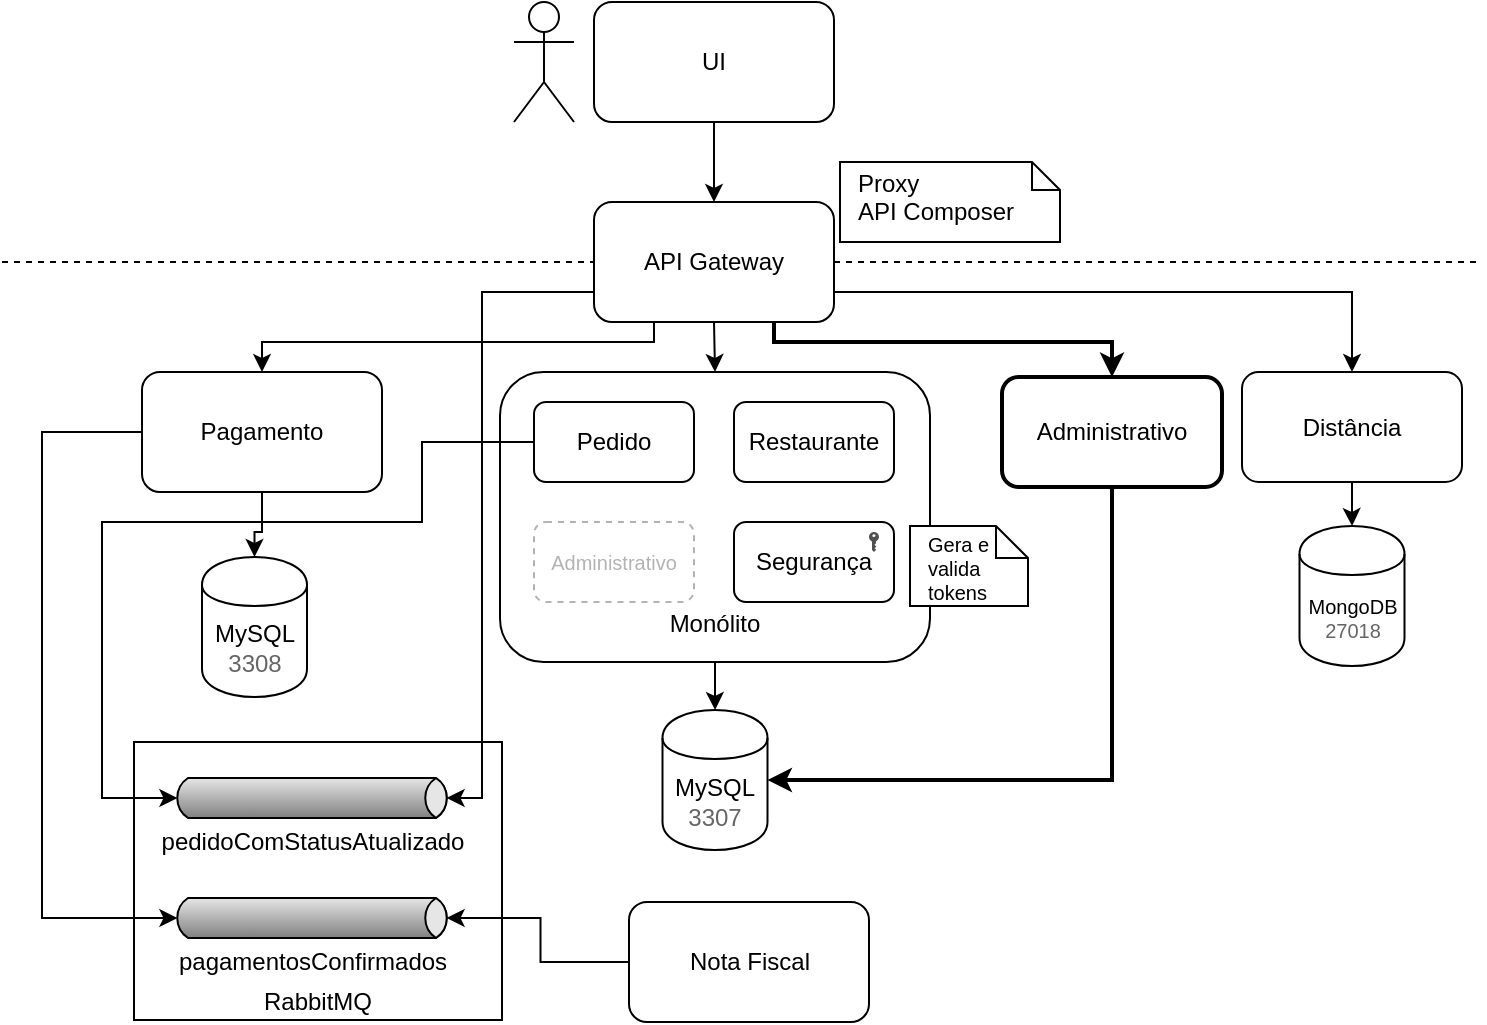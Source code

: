 <mxfile version="12.8.6" type="device"><diagram id="DlrZ3gzDUa-4JMegYOUl" name="Page-1"><mxGraphModel dx="868" dy="448" grid="1" gridSize="10" guides="1" tooltips="1" connect="1" arrows="1" fold="1" page="1" pageScale="1" pageWidth="827" pageHeight="1169" math="0" shadow="0"><root><mxCell id="0"/><mxCell id="1" parent="0"/><mxCell id="USfksJM_kTEEYa9lD6dG-21" value="&lt;font style=&quot;font-size: 12px&quot;&gt;RabbitMQ&lt;/font&gt;" style="rounded=0;whiteSpace=wrap;html=1;strokeColor=#000000;fontSize=10;fontColor=#000000;verticalAlign=bottom;" parent="1" vertex="1"><mxGeometry x="156" y="450" width="184" height="139" as="geometry"/></mxCell><mxCell id="29YI-4NK2H6RyY52cROe-1" value="" style="shape=umlActor;verticalLabelPosition=bottom;labelBackgroundColor=#ffffff;verticalAlign=top;html=1;outlineConnect=0;" parent="1" vertex="1"><mxGeometry x="346" y="80" width="30" height="60" as="geometry"/></mxCell><mxCell id="29YI-4NK2H6RyY52cROe-6" style="edgeStyle=orthogonalEdgeStyle;rounded=0;orthogonalLoop=1;jettySize=auto;html=1;exitX=0.5;exitY=1;exitDx=0;exitDy=0;entryX=0.5;entryY=0;entryDx=0;entryDy=0;" parent="1" source="29YI-4NK2H6RyY52cROe-2" target="29YI-4NK2H6RyY52cROe-3" edge="1"><mxGeometry relative="1" as="geometry"/></mxCell><mxCell id="29YI-4NK2H6RyY52cROe-2" value="UI" style="rounded=1;whiteSpace=wrap;html=1;" parent="1" vertex="1"><mxGeometry x="386" y="80" width="120" height="60" as="geometry"/></mxCell><mxCell id="29YI-4NK2H6RyY52cROe-16" style="edgeStyle=orthogonalEdgeStyle;rounded=0;orthogonalLoop=1;jettySize=auto;html=1;exitX=0.5;exitY=1;exitDx=0;exitDy=0;entryX=0.5;entryY=0;entryDx=0;entryDy=0;" parent="1" source="29YI-4NK2H6RyY52cROe-3" target="29YI-4NK2H6RyY52cROe-9" edge="1"><mxGeometry relative="1" as="geometry"/></mxCell><mxCell id="USfksJM_kTEEYa9lD6dG-10" style="edgeStyle=orthogonalEdgeStyle;rounded=0;orthogonalLoop=1;jettySize=auto;html=1;exitX=0.25;exitY=1;exitDx=0;exitDy=0;entryX=0.5;entryY=0;entryDx=0;entryDy=0;" parent="1" source="29YI-4NK2H6RyY52cROe-3" target="USfksJM_kTEEYa9lD6dG-1" edge="1"><mxGeometry relative="1" as="geometry"><Array as="points"><mxPoint x="416" y="250"/><mxPoint x="220" y="250"/></Array></mxGeometry></mxCell><mxCell id="gHHtjGjt5KBeo_82DiiO-8" style="edgeStyle=orthogonalEdgeStyle;rounded=0;orthogonalLoop=1;jettySize=auto;html=1;exitX=0;exitY=0.75;exitDx=0;exitDy=0;entryX=1;entryY=0.5;entryDx=-2.7;entryDy=0;entryPerimeter=0;fontSize=12;" parent="1" source="29YI-4NK2H6RyY52cROe-3" target="gHHtjGjt5KBeo_82DiiO-6" edge="1"><mxGeometry relative="1" as="geometry"><Array as="points"><mxPoint x="330" y="225"/><mxPoint x="330" y="478"/></Array></mxGeometry></mxCell><mxCell id="gHHtjGjt5KBeo_82DiiO-14" style="edgeStyle=orthogonalEdgeStyle;rounded=0;orthogonalLoop=1;jettySize=auto;html=1;exitX=0.75;exitY=1;exitDx=0;exitDy=0;strokeWidth=2;fontSize=12;" parent="1" source="29YI-4NK2H6RyY52cROe-3" target="29YI-4NK2H6RyY52cROe-13" edge="1"><mxGeometry relative="1" as="geometry"><Array as="points"><mxPoint x="476" y="250"/><mxPoint x="645" y="250"/></Array></mxGeometry></mxCell><mxCell id="gHHtjGjt5KBeo_82DiiO-15" style="edgeStyle=orthogonalEdgeStyle;rounded=0;orthogonalLoop=1;jettySize=auto;html=1;exitX=1;exitY=0.75;exitDx=0;exitDy=0;strokeWidth=1;fontSize=12;" parent="1" source="29YI-4NK2H6RyY52cROe-3" target="USfksJM_kTEEYa9lD6dG-2" edge="1"><mxGeometry relative="1" as="geometry"/></mxCell><mxCell id="29YI-4NK2H6RyY52cROe-3" value="API Gateway" style="rounded=1;whiteSpace=wrap;html=1;" parent="1" vertex="1"><mxGeometry x="386" y="180" width="120" height="60" as="geometry"/></mxCell><mxCell id="29YI-4NK2H6RyY52cROe-7" value="" style="endArrow=none;dashed=1;html=1;entryX=0;entryY=0.5;entryDx=0;entryDy=0;" parent="1" target="29YI-4NK2H6RyY52cROe-3" edge="1"><mxGeometry width="50" height="50" relative="1" as="geometry"><mxPoint x="90" y="210" as="sourcePoint"/><mxPoint x="396" y="260" as="targetPoint"/></mxGeometry></mxCell><mxCell id="29YI-4NK2H6RyY52cROe-8" value="" style="endArrow=none;dashed=1;html=1;" parent="1" edge="1"><mxGeometry width="50" height="50" relative="1" as="geometry"><mxPoint x="506" y="210" as="sourcePoint"/><mxPoint x="830" y="210" as="targetPoint"/></mxGeometry></mxCell><mxCell id="USfksJM_kTEEYa9lD6dG-4" style="edgeStyle=orthogonalEdgeStyle;rounded=0;orthogonalLoop=1;jettySize=auto;html=1;exitX=0.5;exitY=1;exitDx=0;exitDy=0;" parent="1" source="29YI-4NK2H6RyY52cROe-9" target="USfksJM_kTEEYa9lD6dG-3" edge="1"><mxGeometry relative="1" as="geometry"/></mxCell><mxCell id="29YI-4NK2H6RyY52cROe-9" value="Monólito" style="rounded=1;whiteSpace=wrap;html=1;verticalAlign=bottom;spacingBottom=10;" parent="1" vertex="1"><mxGeometry x="339" y="265" width="215" height="145" as="geometry"/></mxCell><mxCell id="29YI-4NK2H6RyY52cROe-18" value="Gera e valida tokens" style="shape=note;whiteSpace=wrap;html=1;size=16;verticalAlign=top;align=left;spacingTop=-3;spacingLeft=7;fontSize=10;" parent="1" vertex="1"><mxGeometry x="544" y="342" width="59" height="40" as="geometry"/></mxCell><mxCell id="29YI-4NK2H6RyY52cROe-20" value="Proxy&lt;br&gt;API Composer" style="shape=note;whiteSpace=wrap;html=1;size=14;verticalAlign=top;align=left;spacingTop=-3;spacingLeft=7;" parent="1" vertex="1"><mxGeometry x="509" y="160" width="110" height="40" as="geometry"/></mxCell><mxCell id="USfksJM_kTEEYa9lD6dG-6" style="edgeStyle=orthogonalEdgeStyle;rounded=0;orthogonalLoop=1;jettySize=auto;html=1;exitX=0.5;exitY=1;exitDx=0;exitDy=0;" parent="1" source="USfksJM_kTEEYa9lD6dG-1" target="USfksJM_kTEEYa9lD6dG-5" edge="1"><mxGeometry relative="1" as="geometry"/></mxCell><mxCell id="USfksJM_kTEEYa9lD6dG-23" style="edgeStyle=orthogonalEdgeStyle;rounded=0;orthogonalLoop=1;jettySize=auto;html=1;exitX=0;exitY=0.5;exitDx=0;exitDy=0;entryX=0;entryY=0.5;entryDx=2.7;entryDy=0;entryPerimeter=0;fontSize=10;fontColor=#000000;" parent="1" source="USfksJM_kTEEYa9lD6dG-1" target="USfksJM_kTEEYa9lD6dG-20" edge="1"><mxGeometry relative="1" as="geometry"><Array as="points"><mxPoint x="110" y="295"/><mxPoint x="110" y="538"/></Array></mxGeometry></mxCell><mxCell id="USfksJM_kTEEYa9lD6dG-1" value="Pagamento" style="rounded=1;whiteSpace=wrap;html=1;" parent="1" vertex="1"><mxGeometry x="160" y="265" width="120" height="60" as="geometry"/></mxCell><mxCell id="USfksJM_kTEEYa9lD6dG-8" style="edgeStyle=orthogonalEdgeStyle;rounded=0;orthogonalLoop=1;jettySize=auto;html=1;exitX=0.5;exitY=1;exitDx=0;exitDy=0;" parent="1" source="USfksJM_kTEEYa9lD6dG-2" target="USfksJM_kTEEYa9lD6dG-7" edge="1"><mxGeometry relative="1" as="geometry"/></mxCell><mxCell id="USfksJM_kTEEYa9lD6dG-2" value="Distância" style="rounded=1;whiteSpace=wrap;html=1;" parent="1" vertex="1"><mxGeometry x="710" y="265" width="110" height="55" as="geometry"/></mxCell><mxCell id="USfksJM_kTEEYa9lD6dG-3" value="MySQL&lt;br&gt;&lt;font color=&quot;#666666&quot;&gt;3307&lt;/font&gt;" style="shape=cylinder;whiteSpace=wrap;html=1;boundedLbl=1;backgroundOutline=1;" parent="1" vertex="1"><mxGeometry x="420.25" y="434" width="52.5" height="70" as="geometry"/></mxCell><mxCell id="USfksJM_kTEEYa9lD6dG-5" value="MySQL&lt;br&gt;&lt;font color=&quot;#666666&quot;&gt;3308&lt;/font&gt;" style="shape=cylinder;whiteSpace=wrap;html=1;boundedLbl=1;backgroundOutline=1;aspect=fixed;" parent="1" vertex="1"><mxGeometry x="190" y="357.5" width="52.5" height="70" as="geometry"/></mxCell><mxCell id="USfksJM_kTEEYa9lD6dG-7" value="MongoDB&lt;br style=&quot;font-size: 10px;&quot;&gt;&lt;font color=&quot;#666666&quot; style=&quot;font-size: 10px;&quot;&gt;27018&lt;/font&gt;" style="shape=cylinder;whiteSpace=wrap;html=1;boundedLbl=1;backgroundOutline=1;aspect=fixed;fontSize=10;" parent="1" vertex="1"><mxGeometry x="738.75" y="342" width="52.5" height="70" as="geometry"/></mxCell><mxCell id="gHHtjGjt5KBeo_82DiiO-7" style="edgeStyle=orthogonalEdgeStyle;rounded=0;orthogonalLoop=1;jettySize=auto;html=1;exitX=0;exitY=0.5;exitDx=0;exitDy=0;entryX=0;entryY=0.5;entryDx=2.7;entryDy=0;entryPerimeter=0;fontSize=12;" parent="1" source="29YI-4NK2H6RyY52cROe-11" target="gHHtjGjt5KBeo_82DiiO-6" edge="1"><mxGeometry relative="1" as="geometry"><Array as="points"><mxPoint x="300" y="300"/><mxPoint x="300" y="340"/><mxPoint x="140" y="340"/><mxPoint x="140" y="478"/></Array></mxGeometry></mxCell><mxCell id="29YI-4NK2H6RyY52cROe-11" value="Pedido" style="rounded=1;whiteSpace=wrap;html=1;" parent="1" vertex="1"><mxGeometry x="356" y="280" width="80" height="40" as="geometry"/></mxCell><mxCell id="29YI-4NK2H6RyY52cROe-12" value="Restaurante" style="rounded=1;whiteSpace=wrap;html=1;" parent="1" vertex="1"><mxGeometry x="456" y="280" width="80" height="40" as="geometry"/></mxCell><mxCell id="USfksJM_kTEEYa9lD6dG-13" style="edgeStyle=orthogonalEdgeStyle;rounded=0;orthogonalLoop=1;jettySize=auto;html=1;exitX=0.5;exitY=1;exitDx=0;exitDy=0;entryX=1;entryY=0.5;entryDx=0;entryDy=0;strokeWidth=2;" parent="1" source="29YI-4NK2H6RyY52cROe-13" target="USfksJM_kTEEYa9lD6dG-3" edge="1"><mxGeometry relative="1" as="geometry"/></mxCell><mxCell id="29YI-4NK2H6RyY52cROe-13" value="Administrativo" style="rounded=1;whiteSpace=wrap;html=1;fontSize=12;aspect=fixed;strokeWidth=2;" parent="1" vertex="1"><mxGeometry x="590" y="267.5" width="110" height="55" as="geometry"/></mxCell><mxCell id="29YI-4NK2H6RyY52cROe-14" value="Segurança" style="rounded=1;whiteSpace=wrap;html=1;" parent="1" vertex="1"><mxGeometry x="456" y="340" width="80" height="40" as="geometry"/></mxCell><mxCell id="29YI-4NK2H6RyY52cROe-23" value="" style="shape=image;html=1;verticalAlign=top;verticalLabelPosition=bottom;labelBackgroundColor=#ffffff;imageAspect=0;aspect=fixed;image=https://cdn3.iconfinder.com/data/icons/streamline-icon-set-free-pack/48/Streamline-68-128.png;align=left;" parent="1" vertex="1"><mxGeometry x="522" y="283" width="8" height="8" as="geometry"/></mxCell><mxCell id="29YI-4NK2H6RyY52cROe-25" value="" style="pointerEvents=1;shadow=0;dashed=0;html=1;strokeColor=none;fillColor=#505050;labelPosition=center;verticalLabelPosition=bottom;verticalAlign=top;outlineConnect=0;align=center;shape=mxgraph.office.security.key_permissions;" parent="1" vertex="1"><mxGeometry x="523.5" y="345" width="5" height="10" as="geometry"/></mxCell><mxCell id="USfksJM_kTEEYa9lD6dG-17" value="Administrativo" style="rounded=1;whiteSpace=wrap;html=1;dashed=1;strokeColor=#B3B3B3;fontColor=#B3B3B3;fontSize=10;" parent="1" vertex="1"><mxGeometry x="356" y="340" width="80" height="40" as="geometry"/></mxCell><mxCell id="gHHtjGjt5KBeo_82DiiO-10" style="edgeStyle=orthogonalEdgeStyle;rounded=0;orthogonalLoop=1;jettySize=auto;html=1;exitX=0;exitY=0.5;exitDx=0;exitDy=0;entryX=1;entryY=0.5;entryDx=-2.7;entryDy=0;entryPerimeter=0;fontSize=10;" parent="1" source="USfksJM_kTEEYa9lD6dG-18" target="USfksJM_kTEEYa9lD6dG-20" edge="1"><mxGeometry relative="1" as="geometry"/></mxCell><mxCell id="USfksJM_kTEEYa9lD6dG-18" value="Nota Fiscal" style="rounded=1;whiteSpace=wrap;html=1;strokeColor=#000000;fontSize=12;fontColor=#000000;" parent="1" vertex="1"><mxGeometry x="403.5" y="530" width="120" height="60" as="geometry"/></mxCell><mxCell id="USfksJM_kTEEYa9lD6dG-20" value="pagamentosConfirmados" style="strokeWidth=1;outlineConnect=0;strokeColor=#000000;dashed=0;align=center;html=1;fontSize=12;shape=mxgraph.eip.messageChannel;verticalLabelPosition=bottom;labelBackgroundColor=#ffffff;verticalAlign=top;" parent="1" vertex="1"><mxGeometry x="175" y="530" width="140" height="16" as="geometry"/></mxCell><mxCell id="gHHtjGjt5KBeo_82DiiO-6" value="pedidoComStatusAtualizado" style="strokeWidth=1;outlineConnect=0;strokeColor=#000000;dashed=0;align=center;html=1;fontSize=12;shape=mxgraph.eip.messageChannel;verticalLabelPosition=bottom;labelBackgroundColor=#ffffff;verticalAlign=top;" parent="1" vertex="1"><mxGeometry x="175" y="470" width="140" height="16" as="geometry"/></mxCell></root></mxGraphModel></diagram></mxfile>